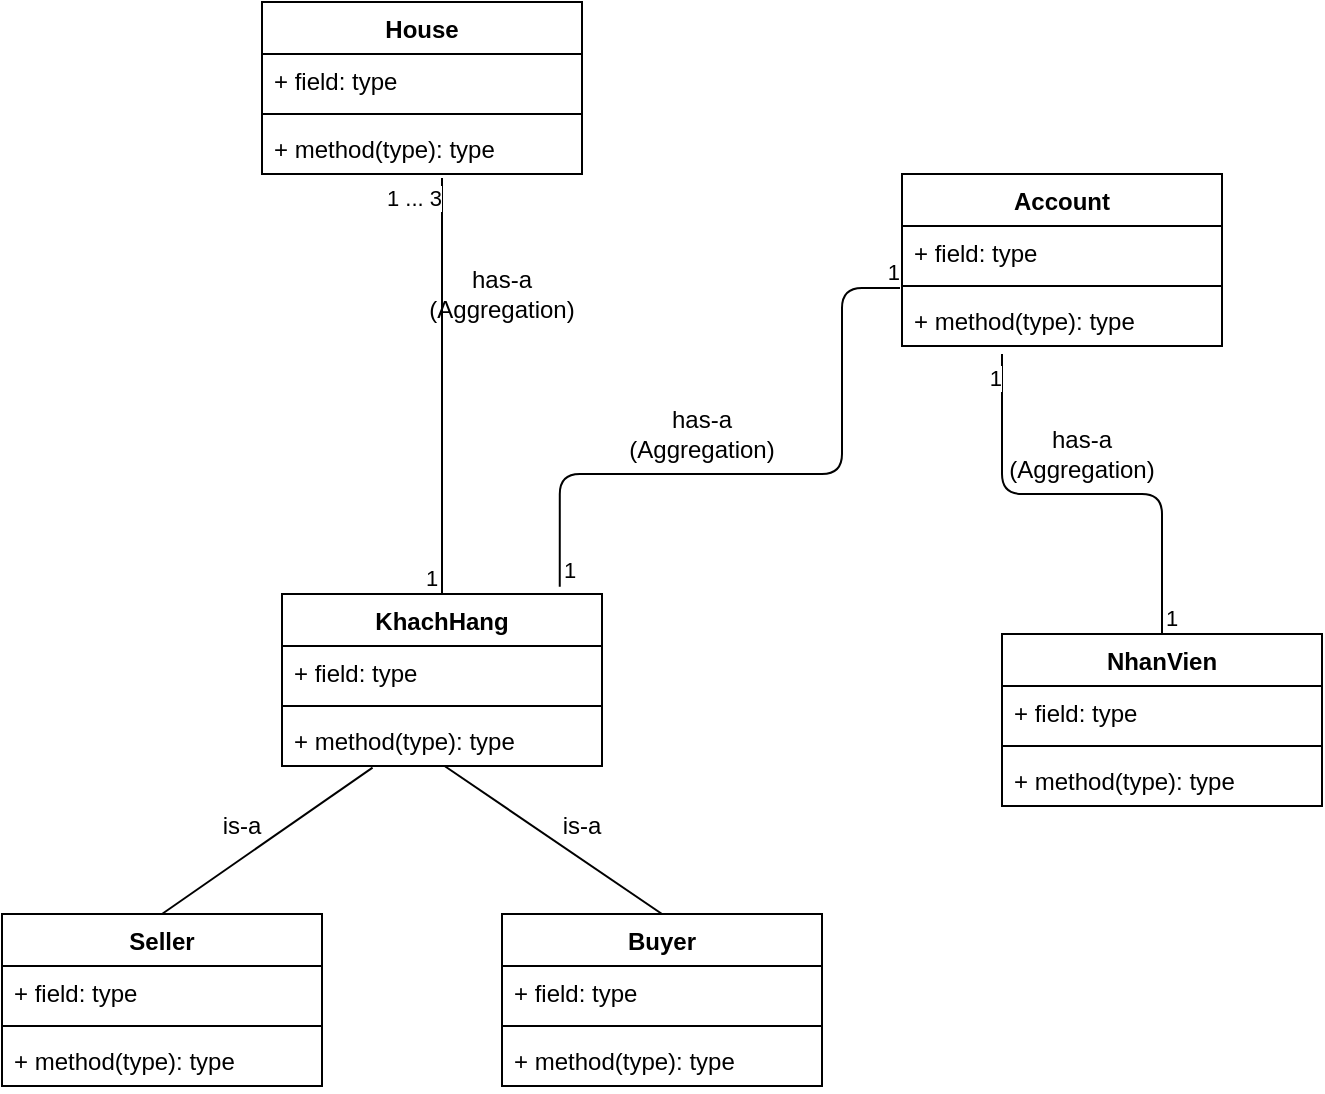 <mxfile version="13.9.9" type="device"><diagram id="dHuLg0ZF0fN2C6LkRtlg" name="Page-1"><mxGraphModel dx="1038" dy="607" grid="1" gridSize="10" guides="1" tooltips="1" connect="1" arrows="1" fold="1" page="1" pageScale="1" pageWidth="850" pageHeight="1100" math="0" shadow="0"><root><mxCell id="0"/><mxCell id="1" parent="0"/><mxCell id="5lBzLspWpc9kKZbt2Lnj-1" value="KhachHang" style="swimlane;fontStyle=1;align=center;verticalAlign=top;childLayout=stackLayout;horizontal=1;startSize=26;horizontalStack=0;resizeParent=1;resizeParentMax=0;resizeLast=0;collapsible=1;marginBottom=0;" parent="1" vertex="1"><mxGeometry x="240" y="446" width="160" height="86" as="geometry"/></mxCell><mxCell id="5lBzLspWpc9kKZbt2Lnj-2" value="+ field: type" style="text;strokeColor=none;fillColor=none;align=left;verticalAlign=top;spacingLeft=4;spacingRight=4;overflow=hidden;rotatable=0;points=[[0,0.5],[1,0.5]];portConstraint=eastwest;" parent="5lBzLspWpc9kKZbt2Lnj-1" vertex="1"><mxGeometry y="26" width="160" height="26" as="geometry"/></mxCell><mxCell id="5lBzLspWpc9kKZbt2Lnj-3" value="" style="line;strokeWidth=1;fillColor=none;align=left;verticalAlign=middle;spacingTop=-1;spacingLeft=3;spacingRight=3;rotatable=0;labelPosition=right;points=[];portConstraint=eastwest;" parent="5lBzLspWpc9kKZbt2Lnj-1" vertex="1"><mxGeometry y="52" width="160" height="8" as="geometry"/></mxCell><mxCell id="5lBzLspWpc9kKZbt2Lnj-4" value="+ method(type): type" style="text;strokeColor=none;fillColor=none;align=left;verticalAlign=top;spacingLeft=4;spacingRight=4;overflow=hidden;rotatable=0;points=[[0,0.5],[1,0.5]];portConstraint=eastwest;" parent="5lBzLspWpc9kKZbt2Lnj-1" vertex="1"><mxGeometry y="60" width="160" height="26" as="geometry"/></mxCell><mxCell id="5lBzLspWpc9kKZbt2Lnj-5" value="Seller" style="swimlane;fontStyle=1;align=center;verticalAlign=top;childLayout=stackLayout;horizontal=1;startSize=26;horizontalStack=0;resizeParent=1;resizeParentMax=0;resizeLast=0;collapsible=1;marginBottom=0;" parent="1" vertex="1"><mxGeometry x="100" y="606" width="160" height="86" as="geometry"/></mxCell><mxCell id="5lBzLspWpc9kKZbt2Lnj-6" value="+ field: type" style="text;strokeColor=none;fillColor=none;align=left;verticalAlign=top;spacingLeft=4;spacingRight=4;overflow=hidden;rotatable=0;points=[[0,0.5],[1,0.5]];portConstraint=eastwest;" parent="5lBzLspWpc9kKZbt2Lnj-5" vertex="1"><mxGeometry y="26" width="160" height="26" as="geometry"/></mxCell><mxCell id="5lBzLspWpc9kKZbt2Lnj-7" value="" style="line;strokeWidth=1;fillColor=none;align=left;verticalAlign=middle;spacingTop=-1;spacingLeft=3;spacingRight=3;rotatable=0;labelPosition=right;points=[];portConstraint=eastwest;" parent="5lBzLspWpc9kKZbt2Lnj-5" vertex="1"><mxGeometry y="52" width="160" height="8" as="geometry"/></mxCell><mxCell id="5lBzLspWpc9kKZbt2Lnj-8" value="+ method(type): type" style="text;strokeColor=none;fillColor=none;align=left;verticalAlign=top;spacingLeft=4;spacingRight=4;overflow=hidden;rotatable=0;points=[[0,0.5],[1,0.5]];portConstraint=eastwest;" parent="5lBzLspWpc9kKZbt2Lnj-5" vertex="1"><mxGeometry y="60" width="160" height="26" as="geometry"/></mxCell><mxCell id="5lBzLspWpc9kKZbt2Lnj-9" value="Buyer" style="swimlane;fontStyle=1;align=center;verticalAlign=top;childLayout=stackLayout;horizontal=1;startSize=26;horizontalStack=0;resizeParent=1;resizeParentMax=0;resizeLast=0;collapsible=1;marginBottom=0;" parent="1" vertex="1"><mxGeometry x="350" y="606" width="160" height="86" as="geometry"/></mxCell><mxCell id="5lBzLspWpc9kKZbt2Lnj-10" value="+ field: type" style="text;strokeColor=none;fillColor=none;align=left;verticalAlign=top;spacingLeft=4;spacingRight=4;overflow=hidden;rotatable=0;points=[[0,0.5],[1,0.5]];portConstraint=eastwest;" parent="5lBzLspWpc9kKZbt2Lnj-9" vertex="1"><mxGeometry y="26" width="160" height="26" as="geometry"/></mxCell><mxCell id="5lBzLspWpc9kKZbt2Lnj-11" value="" style="line;strokeWidth=1;fillColor=none;align=left;verticalAlign=middle;spacingTop=-1;spacingLeft=3;spacingRight=3;rotatable=0;labelPosition=right;points=[];portConstraint=eastwest;" parent="5lBzLspWpc9kKZbt2Lnj-9" vertex="1"><mxGeometry y="52" width="160" height="8" as="geometry"/></mxCell><mxCell id="5lBzLspWpc9kKZbt2Lnj-12" value="+ method(type): type" style="text;strokeColor=none;fillColor=none;align=left;verticalAlign=top;spacingLeft=4;spacingRight=4;overflow=hidden;rotatable=0;points=[[0,0.5],[1,0.5]];portConstraint=eastwest;" parent="5lBzLspWpc9kKZbt2Lnj-9" vertex="1"><mxGeometry y="60" width="160" height="26" as="geometry"/></mxCell><mxCell id="5lBzLspWpc9kKZbt2Lnj-13" value="House" style="swimlane;fontStyle=1;align=center;verticalAlign=top;childLayout=stackLayout;horizontal=1;startSize=26;horizontalStack=0;resizeParent=1;resizeParentMax=0;resizeLast=0;collapsible=1;marginBottom=0;" parent="1" vertex="1"><mxGeometry x="230" y="150" width="160" height="86" as="geometry"/></mxCell><mxCell id="5lBzLspWpc9kKZbt2Lnj-14" value="+ field: type" style="text;strokeColor=none;fillColor=none;align=left;verticalAlign=top;spacingLeft=4;spacingRight=4;overflow=hidden;rotatable=0;points=[[0,0.5],[1,0.5]];portConstraint=eastwest;" parent="5lBzLspWpc9kKZbt2Lnj-13" vertex="1"><mxGeometry y="26" width="160" height="26" as="geometry"/></mxCell><mxCell id="5lBzLspWpc9kKZbt2Lnj-15" value="" style="line;strokeWidth=1;fillColor=none;align=left;verticalAlign=middle;spacingTop=-1;spacingLeft=3;spacingRight=3;rotatable=0;labelPosition=right;points=[];portConstraint=eastwest;" parent="5lBzLspWpc9kKZbt2Lnj-13" vertex="1"><mxGeometry y="52" width="160" height="8" as="geometry"/></mxCell><mxCell id="5lBzLspWpc9kKZbt2Lnj-16" value="+ method(type): type" style="text;strokeColor=none;fillColor=none;align=left;verticalAlign=top;spacingLeft=4;spacingRight=4;overflow=hidden;rotatable=0;points=[[0,0.5],[1,0.5]];portConstraint=eastwest;" parent="5lBzLspWpc9kKZbt2Lnj-13" vertex="1"><mxGeometry y="60" width="160" height="26" as="geometry"/></mxCell><mxCell id="5lBzLspWpc9kKZbt2Lnj-29" value="" style="endArrow=none;html=1;exitX=0.5;exitY=0;exitDx=0;exitDy=0;entryX=0.283;entryY=1.031;entryDx=0;entryDy=0;entryPerimeter=0;" parent="1" source="5lBzLspWpc9kKZbt2Lnj-5" target="5lBzLspWpc9kKZbt2Lnj-4" edge="1"><mxGeometry width="50" height="50" relative="1" as="geometry"><mxPoint x="220" y="586" as="sourcePoint"/><mxPoint x="338" y="486" as="targetPoint"/></mxGeometry></mxCell><mxCell id="5lBzLspWpc9kKZbt2Lnj-30" value="" style="endArrow=none;html=1;entryX=0.508;entryY=1;entryDx=0;entryDy=0;entryPerimeter=0;exitX=0.5;exitY=0;exitDx=0;exitDy=0;" parent="1" source="5lBzLspWpc9kKZbt2Lnj-9" target="5lBzLspWpc9kKZbt2Lnj-4" edge="1"><mxGeometry width="50" height="50" relative="1" as="geometry"><mxPoint x="488" y="606" as="sourcePoint"/><mxPoint x="550" y="516" as="targetPoint"/></mxGeometry></mxCell><mxCell id="5lBzLspWpc9kKZbt2Lnj-35" value="is-a" style="text;html=1;strokeColor=none;fillColor=none;align=center;verticalAlign=middle;whiteSpace=wrap;rounded=0;rotation=0;" parent="1" vertex="1"><mxGeometry x="370" y="552" width="40" height="20" as="geometry"/></mxCell><mxCell id="5lBzLspWpc9kKZbt2Lnj-37" value="is-a" style="text;html=1;strokeColor=none;fillColor=none;align=center;verticalAlign=middle;whiteSpace=wrap;rounded=0;" parent="1" vertex="1"><mxGeometry x="200" y="552" width="40" height="20" as="geometry"/></mxCell><mxCell id="5lBzLspWpc9kKZbt2Lnj-40" value="has-a (Aggregation)" style="text;html=1;strokeColor=none;fillColor=none;align=center;verticalAlign=middle;whiteSpace=wrap;rounded=0;" parent="1" vertex="1"><mxGeometry x="330" y="286" width="40" height="20" as="geometry"/></mxCell><mxCell id="5lBzLspWpc9kKZbt2Lnj-43" value="NhanVien" style="swimlane;fontStyle=1;align=center;verticalAlign=top;childLayout=stackLayout;horizontal=1;startSize=26;horizontalStack=0;resizeParent=1;resizeParentMax=0;resizeLast=0;collapsible=1;marginBottom=0;" parent="1" vertex="1"><mxGeometry x="600" y="466" width="160" height="86" as="geometry"/></mxCell><mxCell id="5lBzLspWpc9kKZbt2Lnj-44" value="+ field: type" style="text;strokeColor=none;fillColor=none;align=left;verticalAlign=top;spacingLeft=4;spacingRight=4;overflow=hidden;rotatable=0;points=[[0,0.5],[1,0.5]];portConstraint=eastwest;" parent="5lBzLspWpc9kKZbt2Lnj-43" vertex="1"><mxGeometry y="26" width="160" height="26" as="geometry"/></mxCell><mxCell id="5lBzLspWpc9kKZbt2Lnj-45" value="" style="line;strokeWidth=1;fillColor=none;align=left;verticalAlign=middle;spacingTop=-1;spacingLeft=3;spacingRight=3;rotatable=0;labelPosition=right;points=[];portConstraint=eastwest;" parent="5lBzLspWpc9kKZbt2Lnj-43" vertex="1"><mxGeometry y="52" width="160" height="8" as="geometry"/></mxCell><mxCell id="5lBzLspWpc9kKZbt2Lnj-46" value="+ method(type): type" style="text;strokeColor=none;fillColor=none;align=left;verticalAlign=top;spacingLeft=4;spacingRight=4;overflow=hidden;rotatable=0;points=[[0,0.5],[1,0.5]];portConstraint=eastwest;" parent="5lBzLspWpc9kKZbt2Lnj-43" vertex="1"><mxGeometry y="60" width="160" height="26" as="geometry"/></mxCell><mxCell id="dMyLxXdhmsnvV3fkeOUI-2" value="Account" style="swimlane;fontStyle=1;align=center;verticalAlign=top;childLayout=stackLayout;horizontal=1;startSize=26;horizontalStack=0;resizeParent=1;resizeParentMax=0;resizeLast=0;collapsible=1;marginBottom=0;" parent="1" vertex="1"><mxGeometry x="550" y="236" width="160" height="86" as="geometry"/></mxCell><mxCell id="dMyLxXdhmsnvV3fkeOUI-3" value="+ field: type" style="text;strokeColor=none;fillColor=none;align=left;verticalAlign=top;spacingLeft=4;spacingRight=4;overflow=hidden;rotatable=0;points=[[0,0.5],[1,0.5]];portConstraint=eastwest;" parent="dMyLxXdhmsnvV3fkeOUI-2" vertex="1"><mxGeometry y="26" width="160" height="26" as="geometry"/></mxCell><mxCell id="dMyLxXdhmsnvV3fkeOUI-4" value="" style="line;strokeWidth=1;fillColor=none;align=left;verticalAlign=middle;spacingTop=-1;spacingLeft=3;spacingRight=3;rotatable=0;labelPosition=right;points=[];portConstraint=eastwest;" parent="dMyLxXdhmsnvV3fkeOUI-2" vertex="1"><mxGeometry y="52" width="160" height="8" as="geometry"/></mxCell><mxCell id="dMyLxXdhmsnvV3fkeOUI-5" value="+ method(type): type" style="text;strokeColor=none;fillColor=none;align=left;verticalAlign=top;spacingLeft=4;spacingRight=4;overflow=hidden;rotatable=0;points=[[0,0.5],[1,0.5]];portConstraint=eastwest;" parent="dMyLxXdhmsnvV3fkeOUI-2" vertex="1"><mxGeometry y="60" width="160" height="26" as="geometry"/></mxCell><mxCell id="dMyLxXdhmsnvV3fkeOUI-8" value="has-a (Aggregation)" style="text;html=1;strokeColor=none;fillColor=none;align=center;verticalAlign=middle;whiteSpace=wrap;rounded=0;" parent="1" vertex="1"><mxGeometry x="430" y="356" width="40" height="20" as="geometry"/></mxCell><mxCell id="dMyLxXdhmsnvV3fkeOUI-9" value="has-a (Aggregation)" style="text;html=1;strokeColor=none;fillColor=none;align=center;verticalAlign=middle;whiteSpace=wrap;rounded=0;" parent="1" vertex="1"><mxGeometry x="620" y="366" width="40" height="20" as="geometry"/></mxCell><mxCell id="Lsw34zo92YQvf8qAg-EL-1" value="" style="endArrow=none;html=1;edgeStyle=orthogonalEdgeStyle;exitX=0.5;exitY=0;exitDx=0;exitDy=0;" edge="1" parent="1" source="5lBzLspWpc9kKZbt2Lnj-1"><mxGeometry relative="1" as="geometry"><mxPoint x="140" y="366" as="sourcePoint"/><mxPoint x="320" y="238" as="targetPoint"/><Array as="points"><mxPoint x="320" y="238"/></Array></mxGeometry></mxCell><mxCell id="Lsw34zo92YQvf8qAg-EL-2" value="1" style="edgeLabel;resizable=0;html=1;align=left;verticalAlign=bottom;" connectable="0" vertex="1" parent="Lsw34zo92YQvf8qAg-EL-1"><mxGeometry x="-1" relative="1" as="geometry"><mxPoint x="-10" as="offset"/></mxGeometry></mxCell><mxCell id="Lsw34zo92YQvf8qAg-EL-3" value="1 ... 3" style="edgeLabel;resizable=0;html=1;align=right;verticalAlign=bottom;" connectable="0" vertex="1" parent="Lsw34zo92YQvf8qAg-EL-1"><mxGeometry x="1" relative="1" as="geometry"><mxPoint y="18" as="offset"/></mxGeometry></mxCell><mxCell id="Lsw34zo92YQvf8qAg-EL-4" value="" style="endArrow=none;html=1;edgeStyle=orthogonalEdgeStyle;exitX=0.868;exitY=-0.042;exitDx=0;exitDy=0;exitPerimeter=0;" edge="1" parent="1" source="5lBzLspWpc9kKZbt2Lnj-1"><mxGeometry relative="1" as="geometry"><mxPoint x="460" y="396" as="sourcePoint"/><mxPoint x="549" y="293" as="targetPoint"/><Array as="points"><mxPoint x="379" y="386"/><mxPoint x="520" y="386"/><mxPoint x="520" y="293"/></Array></mxGeometry></mxCell><mxCell id="Lsw34zo92YQvf8qAg-EL-5" value="1" style="edgeLabel;resizable=0;html=1;align=left;verticalAlign=bottom;" connectable="0" vertex="1" parent="Lsw34zo92YQvf8qAg-EL-4"><mxGeometry x="-1" relative="1" as="geometry"/></mxCell><mxCell id="Lsw34zo92YQvf8qAg-EL-6" value="1" style="edgeLabel;resizable=0;html=1;align=right;verticalAlign=bottom;" connectable="0" vertex="1" parent="Lsw34zo92YQvf8qAg-EL-4"><mxGeometry x="1" relative="1" as="geometry"/></mxCell><mxCell id="Lsw34zo92YQvf8qAg-EL-7" value="" style="endArrow=none;html=1;edgeStyle=orthogonalEdgeStyle;exitX=0.5;exitY=0;exitDx=0;exitDy=0;" edge="1" parent="1" source="5lBzLspWpc9kKZbt2Lnj-43"><mxGeometry relative="1" as="geometry"><mxPoint x="600" y="436" as="sourcePoint"/><mxPoint x="600" y="326" as="targetPoint"/><Array as="points"><mxPoint x="680" y="396"/><mxPoint x="600" y="396"/><mxPoint x="600" y="326"/></Array></mxGeometry></mxCell><mxCell id="Lsw34zo92YQvf8qAg-EL-8" value="1" style="edgeLabel;resizable=0;html=1;align=left;verticalAlign=bottom;" connectable="0" vertex="1" parent="Lsw34zo92YQvf8qAg-EL-7"><mxGeometry x="-1" relative="1" as="geometry"/></mxCell><mxCell id="Lsw34zo92YQvf8qAg-EL-9" value="1" style="edgeLabel;resizable=0;html=1;align=right;verticalAlign=bottom;" connectable="0" vertex="1" parent="Lsw34zo92YQvf8qAg-EL-7"><mxGeometry x="1" relative="1" as="geometry"><mxPoint y="20" as="offset"/></mxGeometry></mxCell></root></mxGraphModel></diagram></mxfile>
